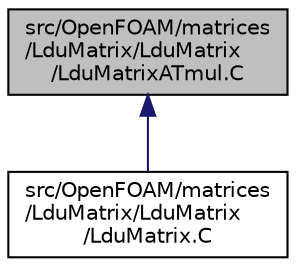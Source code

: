 digraph "src/OpenFOAM/matrices/LduMatrix/LduMatrix/LduMatrixATmul.C"
{
  bgcolor="transparent";
  edge [fontname="Helvetica",fontsize="10",labelfontname="Helvetica",labelfontsize="10"];
  node [fontname="Helvetica",fontsize="10",shape=record];
  Node1 [label="src/OpenFOAM/matrices\l/LduMatrix/LduMatrix\l/LduMatrixATmul.C",height=0.2,width=0.4,color="black", fillcolor="grey75", style="filled", fontcolor="black"];
  Node1 -> Node2 [dir="back",color="midnightblue",fontsize="10",style="solid",fontname="Helvetica"];
  Node2 [label="src/OpenFOAM/matrices\l/LduMatrix/LduMatrix\l/LduMatrix.C",height=0.2,width=0.4,color="black",URL="$a08594.html"];
}
